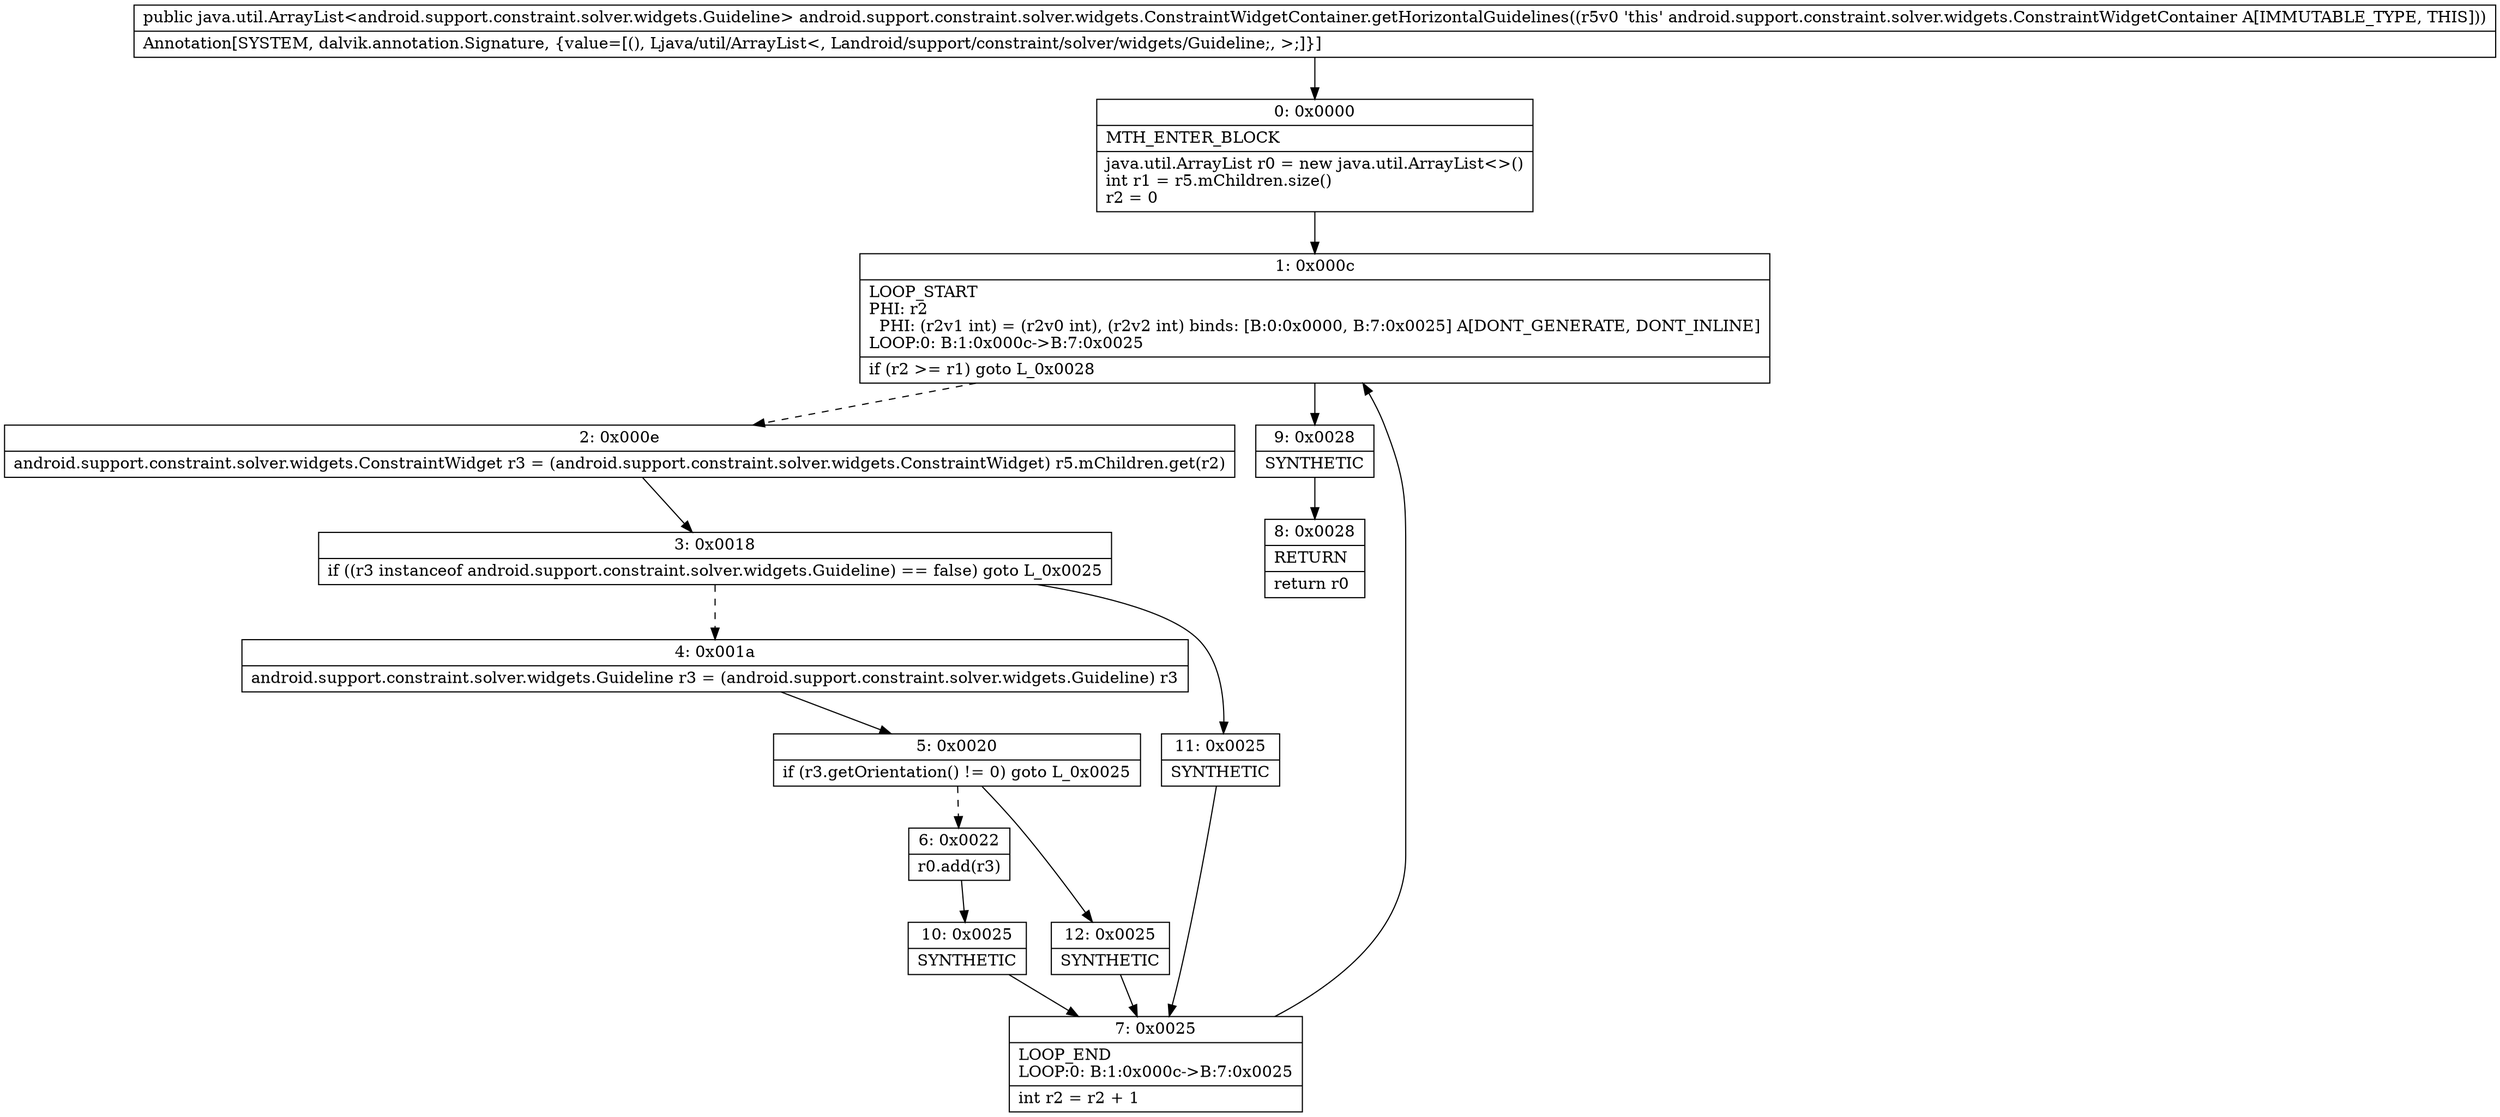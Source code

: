 digraph "CFG forandroid.support.constraint.solver.widgets.ConstraintWidgetContainer.getHorizontalGuidelines()Ljava\/util\/ArrayList;" {
Node_0 [shape=record,label="{0\:\ 0x0000|MTH_ENTER_BLOCK\l|java.util.ArrayList r0 = new java.util.ArrayList\<\>()\lint r1 = r5.mChildren.size()\lr2 = 0\l}"];
Node_1 [shape=record,label="{1\:\ 0x000c|LOOP_START\lPHI: r2 \l  PHI: (r2v1 int) = (r2v0 int), (r2v2 int) binds: [B:0:0x0000, B:7:0x0025] A[DONT_GENERATE, DONT_INLINE]\lLOOP:0: B:1:0x000c\-\>B:7:0x0025\l|if (r2 \>= r1) goto L_0x0028\l}"];
Node_2 [shape=record,label="{2\:\ 0x000e|android.support.constraint.solver.widgets.ConstraintWidget r3 = (android.support.constraint.solver.widgets.ConstraintWidget) r5.mChildren.get(r2)\l}"];
Node_3 [shape=record,label="{3\:\ 0x0018|if ((r3 instanceof android.support.constraint.solver.widgets.Guideline) == false) goto L_0x0025\l}"];
Node_4 [shape=record,label="{4\:\ 0x001a|android.support.constraint.solver.widgets.Guideline r3 = (android.support.constraint.solver.widgets.Guideline) r3\l}"];
Node_5 [shape=record,label="{5\:\ 0x0020|if (r3.getOrientation() != 0) goto L_0x0025\l}"];
Node_6 [shape=record,label="{6\:\ 0x0022|r0.add(r3)\l}"];
Node_7 [shape=record,label="{7\:\ 0x0025|LOOP_END\lLOOP:0: B:1:0x000c\-\>B:7:0x0025\l|int r2 = r2 + 1\l}"];
Node_8 [shape=record,label="{8\:\ 0x0028|RETURN\l|return r0\l}"];
Node_9 [shape=record,label="{9\:\ 0x0028|SYNTHETIC\l}"];
Node_10 [shape=record,label="{10\:\ 0x0025|SYNTHETIC\l}"];
Node_11 [shape=record,label="{11\:\ 0x0025|SYNTHETIC\l}"];
Node_12 [shape=record,label="{12\:\ 0x0025|SYNTHETIC\l}"];
MethodNode[shape=record,label="{public java.util.ArrayList\<android.support.constraint.solver.widgets.Guideline\> android.support.constraint.solver.widgets.ConstraintWidgetContainer.getHorizontalGuidelines((r5v0 'this' android.support.constraint.solver.widgets.ConstraintWidgetContainer A[IMMUTABLE_TYPE, THIS]))  | Annotation[SYSTEM, dalvik.annotation.Signature, \{value=[(), Ljava\/util\/ArrayList\<, Landroid\/support\/constraint\/solver\/widgets\/Guideline;, \>;]\}]\l}"];
MethodNode -> Node_0;
Node_0 -> Node_1;
Node_1 -> Node_2[style=dashed];
Node_1 -> Node_9;
Node_2 -> Node_3;
Node_3 -> Node_4[style=dashed];
Node_3 -> Node_11;
Node_4 -> Node_5;
Node_5 -> Node_6[style=dashed];
Node_5 -> Node_12;
Node_6 -> Node_10;
Node_7 -> Node_1;
Node_9 -> Node_8;
Node_10 -> Node_7;
Node_11 -> Node_7;
Node_12 -> Node_7;
}

